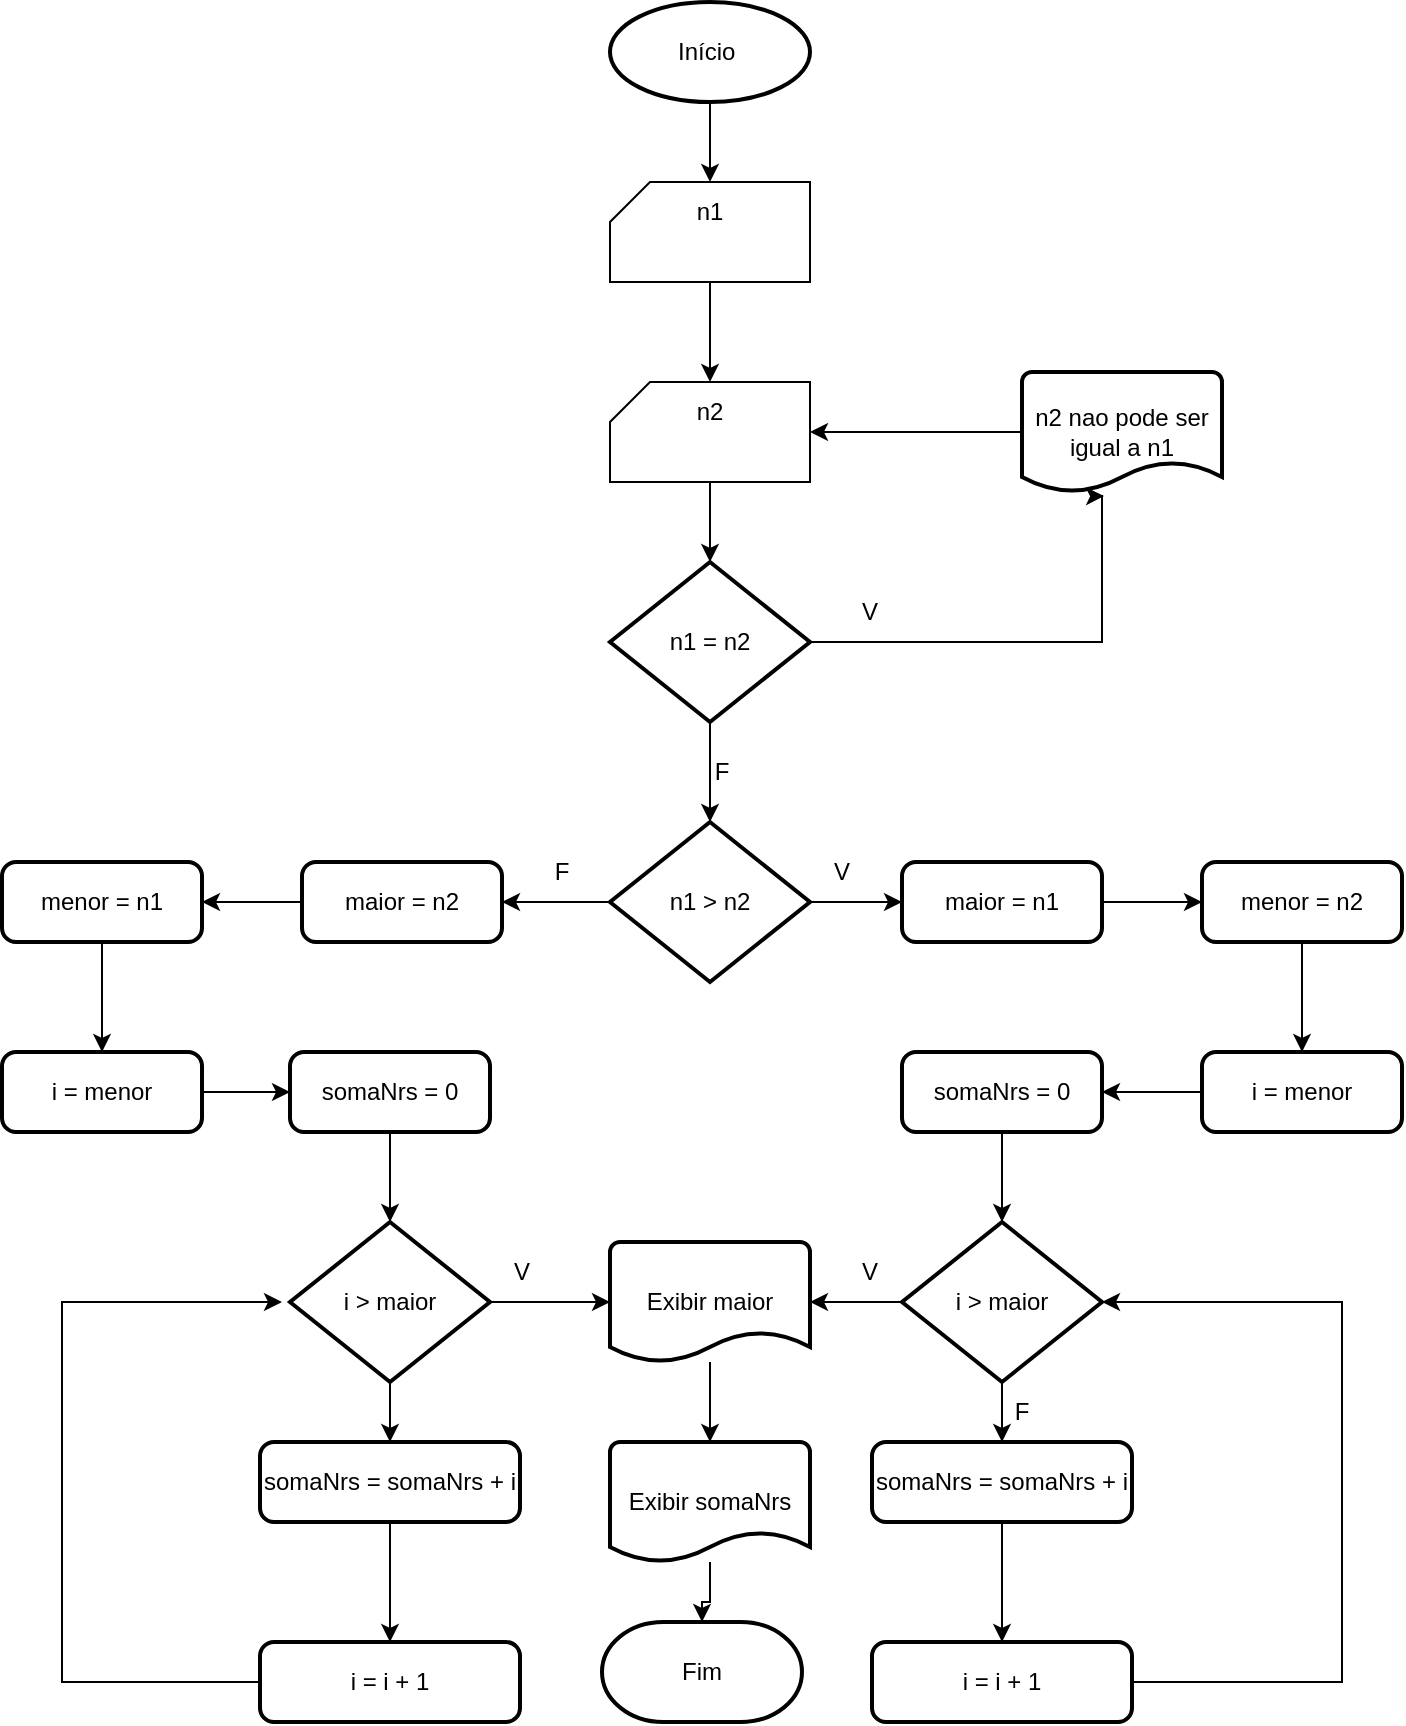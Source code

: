 <mxfile version="24.1.0" type="google">
  <diagram name="Página-1" id="9O27o1zEOjtQqT3VkxsY">
    <mxGraphModel grid="1" page="1" gridSize="10" guides="1" tooltips="1" connect="1" arrows="1" fold="1" pageScale="1" pageWidth="827" pageHeight="1169" math="0" shadow="0">
      <root>
        <mxCell id="0" />
        <mxCell id="1" parent="0" />
        <mxCell id="8p4lT3e-SaF0_-d7hNdW-6" value="" style="edgeStyle=orthogonalEdgeStyle;rounded=0;orthogonalLoop=1;jettySize=auto;html=1;" edge="1" parent="1" source="8p4lT3e-SaF0_-d7hNdW-1" target="8p4lT3e-SaF0_-d7hNdW-3">
          <mxGeometry relative="1" as="geometry" />
        </mxCell>
        <mxCell id="8p4lT3e-SaF0_-d7hNdW-1" value="Início&amp;nbsp;" style="strokeWidth=2;html=1;shape=mxgraph.flowchart.start_1;whiteSpace=wrap;" vertex="1" parent="1">
          <mxGeometry x="314" y="40" width="100" height="50" as="geometry" />
        </mxCell>
        <mxCell id="8p4lT3e-SaF0_-d7hNdW-7" value="" style="edgeStyle=orthogonalEdgeStyle;rounded=0;orthogonalLoop=1;jettySize=auto;html=1;" edge="1" parent="1" source="8p4lT3e-SaF0_-d7hNdW-2" target="8p4lT3e-SaF0_-d7hNdW-5">
          <mxGeometry relative="1" as="geometry" />
        </mxCell>
        <mxCell id="8p4lT3e-SaF0_-d7hNdW-2" value="" style="verticalLabelPosition=bottom;verticalAlign=top;html=1;shape=card;whiteSpace=wrap;size=20;arcSize=12;" vertex="1" parent="1">
          <mxGeometry x="314" y="130" width="100" height="50" as="geometry" />
        </mxCell>
        <mxCell id="8p4lT3e-SaF0_-d7hNdW-3" value="n1" style="text;strokeColor=none;align=center;fillColor=none;html=1;verticalAlign=middle;whiteSpace=wrap;rounded=0;" vertex="1" parent="1">
          <mxGeometry x="334" y="130" width="60" height="30" as="geometry" />
        </mxCell>
        <mxCell id="8p4lT3e-SaF0_-d7hNdW-9" value="" style="edgeStyle=orthogonalEdgeStyle;rounded=0;orthogonalLoop=1;jettySize=auto;html=1;" edge="1" parent="1" source="8p4lT3e-SaF0_-d7hNdW-4" target="8p4lT3e-SaF0_-d7hNdW-8">
          <mxGeometry relative="1" as="geometry" />
        </mxCell>
        <mxCell id="8p4lT3e-SaF0_-d7hNdW-4" value="" style="verticalLabelPosition=bottom;verticalAlign=top;html=1;shape=card;whiteSpace=wrap;size=20;arcSize=12;" vertex="1" parent="1">
          <mxGeometry x="314" y="230" width="100" height="50" as="geometry" />
        </mxCell>
        <mxCell id="8p4lT3e-SaF0_-d7hNdW-5" value="n2" style="text;strokeColor=none;align=center;fillColor=none;html=1;verticalAlign=middle;whiteSpace=wrap;rounded=0;" vertex="1" parent="1">
          <mxGeometry x="334" y="230" width="60" height="30" as="geometry" />
        </mxCell>
        <mxCell id="8p4lT3e-SaF0_-d7hNdW-15" value="" style="edgeStyle=orthogonalEdgeStyle;rounded=0;orthogonalLoop=1;jettySize=auto;html=1;" edge="1" parent="1" source="8p4lT3e-SaF0_-d7hNdW-8" target="8p4lT3e-SaF0_-d7hNdW-14">
          <mxGeometry relative="1" as="geometry" />
        </mxCell>
        <mxCell id="8p4lT3e-SaF0_-d7hNdW-8" value="n1 = n2" style="strokeWidth=2;html=1;shape=mxgraph.flowchart.decision;whiteSpace=wrap;" vertex="1" parent="1">
          <mxGeometry x="314" y="320" width="100" height="80" as="geometry" />
        </mxCell>
        <mxCell id="8p4lT3e-SaF0_-d7hNdW-10" style="edgeStyle=orthogonalEdgeStyle;rounded=0;orthogonalLoop=1;jettySize=auto;html=1;entryX=0.41;entryY=1.033;entryDx=0;entryDy=0;entryPerimeter=0;" edge="1" parent="1" source="8p4lT3e-SaF0_-d7hNdW-8" target="8p4lT3e-SaF0_-d7hNdW-12">
          <mxGeometry relative="1" as="geometry">
            <Array as="points">
              <mxPoint x="560" y="360" />
            </Array>
          </mxGeometry>
        </mxCell>
        <mxCell id="8p4lT3e-SaF0_-d7hNdW-11" value="V" style="text;strokeColor=none;align=center;fillColor=none;html=1;verticalAlign=middle;whiteSpace=wrap;rounded=0;" vertex="1" parent="1">
          <mxGeometry x="414" y="330" width="60" height="30" as="geometry" />
        </mxCell>
        <mxCell id="8p4lT3e-SaF0_-d7hNdW-13" value="" style="edgeStyle=orthogonalEdgeStyle;rounded=0;orthogonalLoop=1;jettySize=auto;html=1;" edge="1" parent="1" source="8p4lT3e-SaF0_-d7hNdW-12" target="8p4lT3e-SaF0_-d7hNdW-4">
          <mxGeometry relative="1" as="geometry" />
        </mxCell>
        <mxCell id="8p4lT3e-SaF0_-d7hNdW-12" value="n2 nao pode ser igual a n1" style="strokeWidth=2;html=1;shape=mxgraph.flowchart.document2;whiteSpace=wrap;size=0.25;" vertex="1" parent="1">
          <mxGeometry x="520" y="225" width="100" height="60" as="geometry" />
        </mxCell>
        <mxCell id="8p4lT3e-SaF0_-d7hNdW-18" value="" style="edgeStyle=orthogonalEdgeStyle;rounded=0;orthogonalLoop=1;jettySize=auto;html=1;" edge="1" parent="1" source="8p4lT3e-SaF0_-d7hNdW-14" target="8p4lT3e-SaF0_-d7hNdW-17">
          <mxGeometry relative="1" as="geometry" />
        </mxCell>
        <mxCell id="8p4lT3e-SaF0_-d7hNdW-29" value="" style="edgeStyle=orthogonalEdgeStyle;rounded=0;orthogonalLoop=1;jettySize=auto;html=1;" edge="1" parent="1" source="8p4lT3e-SaF0_-d7hNdW-14" target="8p4lT3e-SaF0_-d7hNdW-26">
          <mxGeometry relative="1" as="geometry" />
        </mxCell>
        <mxCell id="8p4lT3e-SaF0_-d7hNdW-14" value="n1 &amp;gt; n2" style="strokeWidth=2;html=1;shape=mxgraph.flowchart.decision;whiteSpace=wrap;" vertex="1" parent="1">
          <mxGeometry x="314" y="450" width="100" height="80" as="geometry" />
        </mxCell>
        <mxCell id="8p4lT3e-SaF0_-d7hNdW-16" value="F" style="text;strokeColor=none;align=center;fillColor=none;html=1;verticalAlign=middle;whiteSpace=wrap;rounded=0;" vertex="1" parent="1">
          <mxGeometry x="340" y="410" width="60" height="30" as="geometry" />
        </mxCell>
        <mxCell id="8p4lT3e-SaF0_-d7hNdW-20" value="" style="edgeStyle=orthogonalEdgeStyle;rounded=0;orthogonalLoop=1;jettySize=auto;html=1;" edge="1" parent="1" source="8p4lT3e-SaF0_-d7hNdW-17" target="8p4lT3e-SaF0_-d7hNdW-19">
          <mxGeometry relative="1" as="geometry" />
        </mxCell>
        <mxCell id="8p4lT3e-SaF0_-d7hNdW-17" value="maior = n1" style="rounded=1;whiteSpace=wrap;html=1;absoluteArcSize=1;arcSize=14;strokeWidth=2;" vertex="1" parent="1">
          <mxGeometry x="460" y="470" width="100" height="40" as="geometry" />
        </mxCell>
        <mxCell id="8p4lT3e-SaF0_-d7hNdW-22" value="" style="edgeStyle=orthogonalEdgeStyle;rounded=0;orthogonalLoop=1;jettySize=auto;html=1;" edge="1" parent="1" source="8p4lT3e-SaF0_-d7hNdW-19" target="8p4lT3e-SaF0_-d7hNdW-21">
          <mxGeometry relative="1" as="geometry" />
        </mxCell>
        <mxCell id="8p4lT3e-SaF0_-d7hNdW-19" value="menor = n2" style="rounded=1;whiteSpace=wrap;html=1;absoluteArcSize=1;arcSize=14;strokeWidth=2;" vertex="1" parent="1">
          <mxGeometry x="610" y="470" width="100" height="40" as="geometry" />
        </mxCell>
        <mxCell id="8p4lT3e-SaF0_-d7hNdW-24" value="" style="edgeStyle=orthogonalEdgeStyle;rounded=0;orthogonalLoop=1;jettySize=auto;html=1;" edge="1" parent="1" source="8p4lT3e-SaF0_-d7hNdW-21" target="8p4lT3e-SaF0_-d7hNdW-23">
          <mxGeometry relative="1" as="geometry" />
        </mxCell>
        <mxCell id="8p4lT3e-SaF0_-d7hNdW-21" value="i = menor" style="rounded=1;whiteSpace=wrap;html=1;absoluteArcSize=1;arcSize=14;strokeWidth=2;" vertex="1" parent="1">
          <mxGeometry x="610" y="565" width="100" height="40" as="geometry" />
        </mxCell>
        <mxCell id="8p4lT3e-SaF0_-d7hNdW-36" value="" style="edgeStyle=orthogonalEdgeStyle;rounded=0;orthogonalLoop=1;jettySize=auto;html=1;" edge="1" parent="1" source="8p4lT3e-SaF0_-d7hNdW-23" target="8p4lT3e-SaF0_-d7hNdW-34">
          <mxGeometry relative="1" as="geometry" />
        </mxCell>
        <mxCell id="8p4lT3e-SaF0_-d7hNdW-23" value="somaNrs = 0" style="rounded=1;whiteSpace=wrap;html=1;absoluteArcSize=1;arcSize=14;strokeWidth=2;" vertex="1" parent="1">
          <mxGeometry x="460" y="565" width="100" height="40" as="geometry" />
        </mxCell>
        <mxCell id="8p4lT3e-SaF0_-d7hNdW-31" value="" style="edgeStyle=orthogonalEdgeStyle;rounded=0;orthogonalLoop=1;jettySize=auto;html=1;" edge="1" parent="1" source="8p4lT3e-SaF0_-d7hNdW-25" target="8p4lT3e-SaF0_-d7hNdW-27">
          <mxGeometry relative="1" as="geometry" />
        </mxCell>
        <mxCell id="8p4lT3e-SaF0_-d7hNdW-25" value="menor = n1" style="rounded=1;whiteSpace=wrap;html=1;absoluteArcSize=1;arcSize=14;strokeWidth=2;" vertex="1" parent="1">
          <mxGeometry x="10" y="470" width="100" height="40" as="geometry" />
        </mxCell>
        <mxCell id="8p4lT3e-SaF0_-d7hNdW-30" value="" style="edgeStyle=orthogonalEdgeStyle;rounded=0;orthogonalLoop=1;jettySize=auto;html=1;" edge="1" parent="1" source="8p4lT3e-SaF0_-d7hNdW-26" target="8p4lT3e-SaF0_-d7hNdW-25">
          <mxGeometry relative="1" as="geometry" />
        </mxCell>
        <mxCell id="8p4lT3e-SaF0_-d7hNdW-26" value="maior = n2" style="rounded=1;whiteSpace=wrap;html=1;absoluteArcSize=1;arcSize=14;strokeWidth=2;" vertex="1" parent="1">
          <mxGeometry x="160" y="470" width="100" height="40" as="geometry" />
        </mxCell>
        <mxCell id="8p4lT3e-SaF0_-d7hNdW-32" value="" style="edgeStyle=orthogonalEdgeStyle;rounded=0;orthogonalLoop=1;jettySize=auto;html=1;" edge="1" parent="1" source="8p4lT3e-SaF0_-d7hNdW-27" target="8p4lT3e-SaF0_-d7hNdW-28">
          <mxGeometry relative="1" as="geometry" />
        </mxCell>
        <mxCell id="8p4lT3e-SaF0_-d7hNdW-27" value="i = menor" style="rounded=1;whiteSpace=wrap;html=1;absoluteArcSize=1;arcSize=14;strokeWidth=2;" vertex="1" parent="1">
          <mxGeometry x="10" y="565" width="100" height="40" as="geometry" />
        </mxCell>
        <mxCell id="8p4lT3e-SaF0_-d7hNdW-47" value="" style="edgeStyle=orthogonalEdgeStyle;rounded=0;orthogonalLoop=1;jettySize=auto;html=1;" edge="1" parent="1" source="8p4lT3e-SaF0_-d7hNdW-28" target="8p4lT3e-SaF0_-d7hNdW-33">
          <mxGeometry relative="1" as="geometry" />
        </mxCell>
        <mxCell id="8p4lT3e-SaF0_-d7hNdW-28" value="somaNrs = 0" style="rounded=1;whiteSpace=wrap;html=1;absoluteArcSize=1;arcSize=14;strokeWidth=2;" vertex="1" parent="1">
          <mxGeometry x="154" y="565" width="100" height="40" as="geometry" />
        </mxCell>
        <mxCell id="8p4lT3e-SaF0_-d7hNdW-50" value="" style="edgeStyle=orthogonalEdgeStyle;rounded=0;orthogonalLoop=1;jettySize=auto;html=1;" edge="1" parent="1" source="8p4lT3e-SaF0_-d7hNdW-33" target="8p4lT3e-SaF0_-d7hNdW-45">
          <mxGeometry relative="1" as="geometry" />
        </mxCell>
        <mxCell id="8p4lT3e-SaF0_-d7hNdW-56" value="" style="edgeStyle=orthogonalEdgeStyle;rounded=0;orthogonalLoop=1;jettySize=auto;html=1;" edge="1" parent="1" source="8p4lT3e-SaF0_-d7hNdW-33" target="8p4lT3e-SaF0_-d7hNdW-53">
          <mxGeometry relative="1" as="geometry" />
        </mxCell>
        <mxCell id="8p4lT3e-SaF0_-d7hNdW-33" value="i &amp;gt; maior" style="strokeWidth=2;html=1;shape=mxgraph.flowchart.decision;whiteSpace=wrap;" vertex="1" parent="1">
          <mxGeometry x="154" y="650" width="100" height="80" as="geometry" />
        </mxCell>
        <mxCell id="8p4lT3e-SaF0_-d7hNdW-37" value="" style="edgeStyle=orthogonalEdgeStyle;rounded=0;orthogonalLoop=1;jettySize=auto;html=1;" edge="1" parent="1" source="8p4lT3e-SaF0_-d7hNdW-34" target="8p4lT3e-SaF0_-d7hNdW-35">
          <mxGeometry relative="1" as="geometry" />
        </mxCell>
        <mxCell id="8p4lT3e-SaF0_-d7hNdW-55" value="" style="edgeStyle=orthogonalEdgeStyle;rounded=0;orthogonalLoop=1;jettySize=auto;html=1;" edge="1" parent="1" source="8p4lT3e-SaF0_-d7hNdW-34" target="8p4lT3e-SaF0_-d7hNdW-53">
          <mxGeometry relative="1" as="geometry" />
        </mxCell>
        <mxCell id="8p4lT3e-SaF0_-d7hNdW-34" value="i &amp;gt; maior" style="strokeWidth=2;html=1;shape=mxgraph.flowchart.decision;whiteSpace=wrap;" vertex="1" parent="1">
          <mxGeometry x="460" y="650" width="100" height="80" as="geometry" />
        </mxCell>
        <mxCell id="8p4lT3e-SaF0_-d7hNdW-40" value="" style="edgeStyle=orthogonalEdgeStyle;rounded=0;orthogonalLoop=1;jettySize=auto;html=1;" edge="1" parent="1" source="8p4lT3e-SaF0_-d7hNdW-35" target="8p4lT3e-SaF0_-d7hNdW-38">
          <mxGeometry relative="1" as="geometry" />
        </mxCell>
        <mxCell id="8p4lT3e-SaF0_-d7hNdW-35" value="somaNrs = somaNrs + i" style="rounded=1;whiteSpace=wrap;html=1;absoluteArcSize=1;arcSize=14;strokeWidth=2;" vertex="1" parent="1">
          <mxGeometry x="445" y="760" width="130" height="40" as="geometry" />
        </mxCell>
        <mxCell id="8p4lT3e-SaF0_-d7hNdW-38" value="i = i + 1" style="rounded=1;whiteSpace=wrap;html=1;absoluteArcSize=1;arcSize=14;strokeWidth=2;" vertex="1" parent="1">
          <mxGeometry x="445" y="860" width="130" height="40" as="geometry" />
        </mxCell>
        <mxCell id="8p4lT3e-SaF0_-d7hNdW-39" style="edgeStyle=orthogonalEdgeStyle;rounded=0;orthogonalLoop=1;jettySize=auto;html=1;entryX=1;entryY=0.5;entryDx=0;entryDy=0;entryPerimeter=0;" edge="1" parent="1" source="8p4lT3e-SaF0_-d7hNdW-38" target="8p4lT3e-SaF0_-d7hNdW-34">
          <mxGeometry relative="1" as="geometry">
            <Array as="points">
              <mxPoint x="680" y="880" />
              <mxPoint x="680" y="690" />
            </Array>
          </mxGeometry>
        </mxCell>
        <mxCell id="8p4lT3e-SaF0_-d7hNdW-41" value="V" style="text;strokeColor=none;align=center;fillColor=none;html=1;verticalAlign=middle;whiteSpace=wrap;rounded=0;" vertex="1" parent="1">
          <mxGeometry x="400" y="460" width="60" height="30" as="geometry" />
        </mxCell>
        <mxCell id="8p4lT3e-SaF0_-d7hNdW-42" value="F" style="text;strokeColor=none;align=center;fillColor=none;html=1;verticalAlign=middle;whiteSpace=wrap;rounded=0;" vertex="1" parent="1">
          <mxGeometry x="260" y="460" width="60" height="30" as="geometry" />
        </mxCell>
        <mxCell id="8p4lT3e-SaF0_-d7hNdW-43" value="V" style="text;strokeColor=none;align=center;fillColor=none;html=1;verticalAlign=middle;whiteSpace=wrap;rounded=0;" vertex="1" parent="1">
          <mxGeometry x="414" y="660" width="60" height="30" as="geometry" />
        </mxCell>
        <mxCell id="8p4lT3e-SaF0_-d7hNdW-44" value="F" style="text;strokeColor=none;align=center;fillColor=none;html=1;verticalAlign=middle;whiteSpace=wrap;rounded=0;" vertex="1" parent="1">
          <mxGeometry x="490" y="730" width="60" height="30" as="geometry" />
        </mxCell>
        <mxCell id="8p4lT3e-SaF0_-d7hNdW-51" value="" style="edgeStyle=orthogonalEdgeStyle;rounded=0;orthogonalLoop=1;jettySize=auto;html=1;" edge="1" parent="1" source="8p4lT3e-SaF0_-d7hNdW-45" target="8p4lT3e-SaF0_-d7hNdW-46">
          <mxGeometry relative="1" as="geometry" />
        </mxCell>
        <mxCell id="8p4lT3e-SaF0_-d7hNdW-45" value="somaNrs = somaNrs + i" style="rounded=1;whiteSpace=wrap;html=1;absoluteArcSize=1;arcSize=14;strokeWidth=2;" vertex="1" parent="1">
          <mxGeometry x="139" y="760" width="130" height="40" as="geometry" />
        </mxCell>
        <mxCell id="8p4lT3e-SaF0_-d7hNdW-52" style="edgeStyle=orthogonalEdgeStyle;rounded=0;orthogonalLoop=1;jettySize=auto;html=1;" edge="1" parent="1" source="8p4lT3e-SaF0_-d7hNdW-46">
          <mxGeometry relative="1" as="geometry">
            <mxPoint x="150" y="690" as="targetPoint" />
            <Array as="points">
              <mxPoint x="40" y="880" />
              <mxPoint x="40" y="690" />
            </Array>
          </mxGeometry>
        </mxCell>
        <mxCell id="8p4lT3e-SaF0_-d7hNdW-46" value="i = i + 1" style="rounded=1;whiteSpace=wrap;html=1;absoluteArcSize=1;arcSize=14;strokeWidth=2;" vertex="1" parent="1">
          <mxGeometry x="139" y="860" width="130" height="40" as="geometry" />
        </mxCell>
        <mxCell id="8p4lT3e-SaF0_-d7hNdW-58" value="" style="edgeStyle=orthogonalEdgeStyle;rounded=0;orthogonalLoop=1;jettySize=auto;html=1;" edge="1" parent="1" source="8p4lT3e-SaF0_-d7hNdW-53" target="8p4lT3e-SaF0_-d7hNdW-54">
          <mxGeometry relative="1" as="geometry" />
        </mxCell>
        <mxCell id="8p4lT3e-SaF0_-d7hNdW-53" value="Exibir maior" style="strokeWidth=2;html=1;shape=mxgraph.flowchart.document2;whiteSpace=wrap;size=0.25;" vertex="1" parent="1">
          <mxGeometry x="314" y="660" width="100" height="60" as="geometry" />
        </mxCell>
        <mxCell id="8p4lT3e-SaF0_-d7hNdW-60" value="" style="edgeStyle=orthogonalEdgeStyle;rounded=0;orthogonalLoop=1;jettySize=auto;html=1;" edge="1" parent="1" source="8p4lT3e-SaF0_-d7hNdW-54" target="8p4lT3e-SaF0_-d7hNdW-59">
          <mxGeometry relative="1" as="geometry" />
        </mxCell>
        <mxCell id="8p4lT3e-SaF0_-d7hNdW-54" value="Exibir somaNrs" style="strokeWidth=2;html=1;shape=mxgraph.flowchart.document2;whiteSpace=wrap;size=0.25;" vertex="1" parent="1">
          <mxGeometry x="314" y="760" width="100" height="60" as="geometry" />
        </mxCell>
        <mxCell id="8p4lT3e-SaF0_-d7hNdW-57" value="V" style="text;strokeColor=none;align=center;fillColor=none;html=1;verticalAlign=middle;whiteSpace=wrap;rounded=0;" vertex="1" parent="1">
          <mxGeometry x="240" y="660" width="60" height="30" as="geometry" />
        </mxCell>
        <mxCell id="8p4lT3e-SaF0_-d7hNdW-59" value="Fim" style="strokeWidth=2;html=1;shape=mxgraph.flowchart.terminator;whiteSpace=wrap;" vertex="1" parent="1">
          <mxGeometry x="310" y="850" width="100" height="50" as="geometry" />
        </mxCell>
      </root>
    </mxGraphModel>
  </diagram>
</mxfile>
